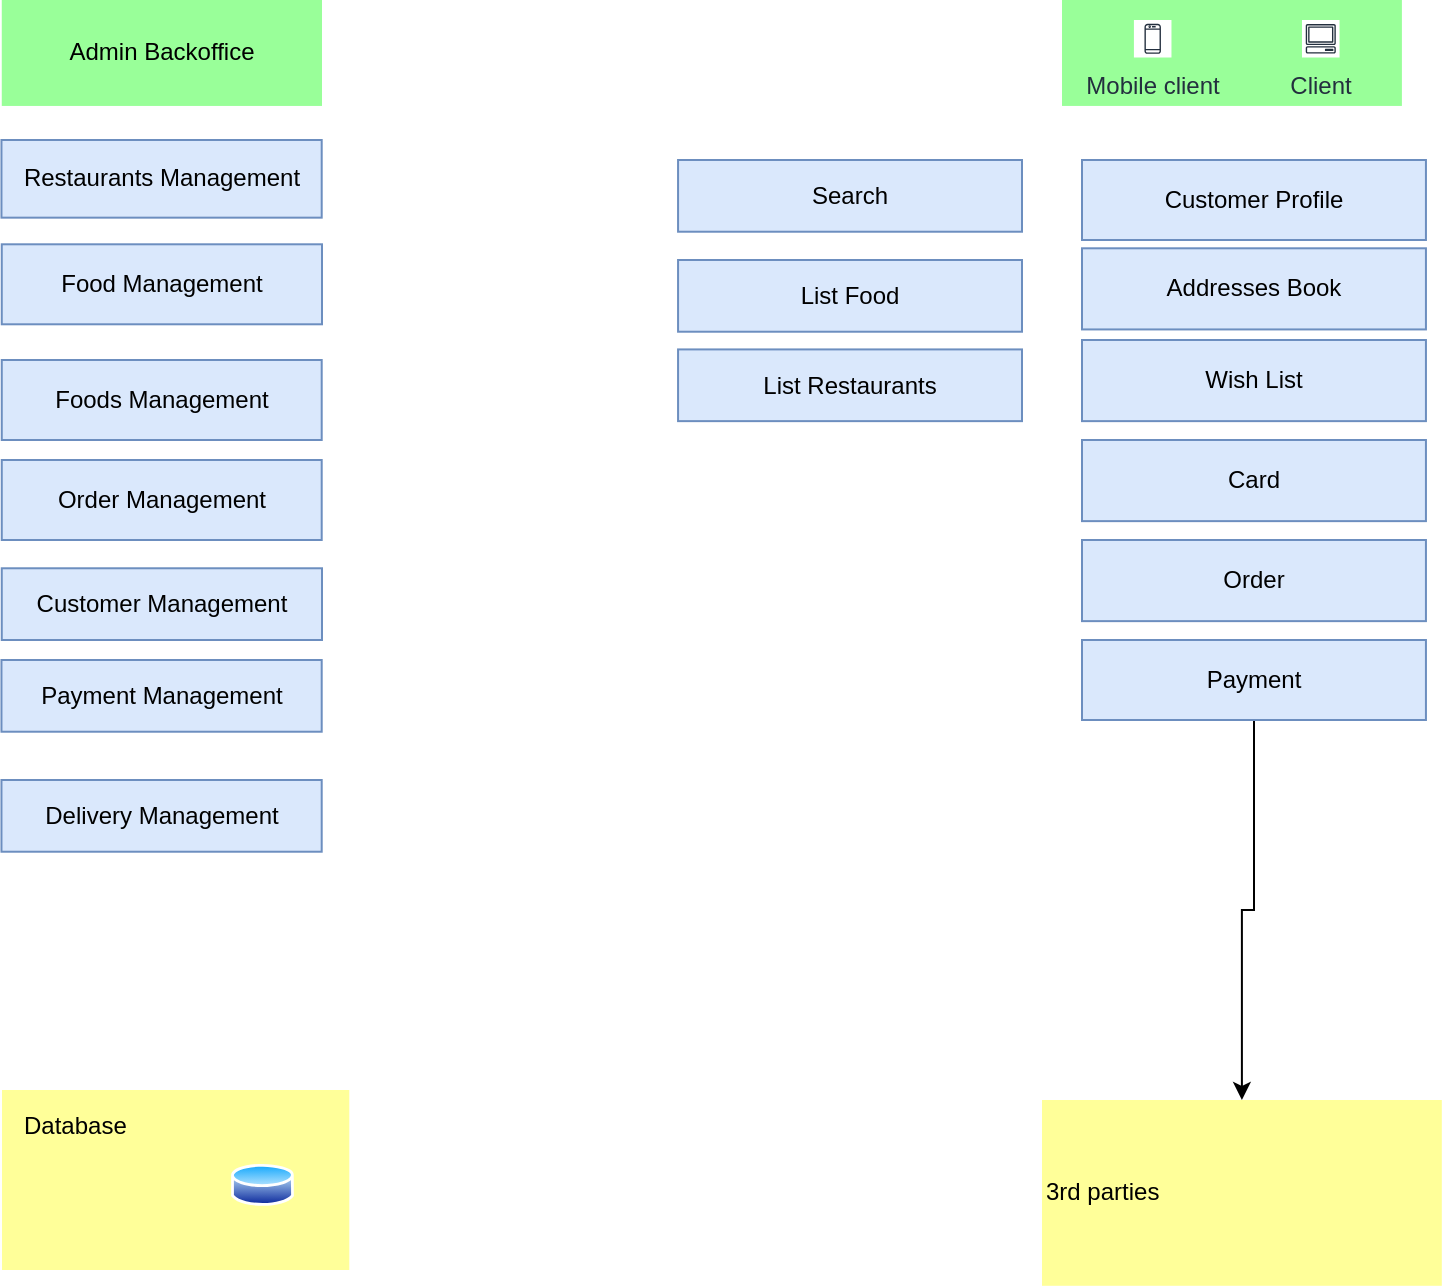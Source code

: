 <mxfile version="13.10.0" type="device"><diagram id="TjKPtBWU3cBZpiBuRK6i" name="Page-1"><mxGraphModel dx="2249" dy="762" grid="1" gridSize="10" guides="1" tooltips="1" connect="1" arrows="1" fold="1" page="1" pageScale="1" pageWidth="827" pageHeight="1169" math="0" shadow="0"><root><mxCell id="0"/><mxCell id="1" parent="0"/><mxCell id="rhUbsBbHjYlvFKtdG_zi-6" value="&lt;font style=&quot;font-size: 12px&quot;&gt;Admin Backoffice&lt;/font&gt;" style="rounded=0;whiteSpace=wrap;html=1;strokeColor=none;fillColor=#99FF99;" vertex="1" parent="1"><mxGeometry x="-720.12" y="40" width="160.12" height="52.97" as="geometry"/></mxCell><mxCell id="rhUbsBbHjYlvFKtdG_zi-11" value="&lt;font style=&quot;font-size: 12px&quot;&gt;Customer Profile&lt;/font&gt;" style="rounded=0;whiteSpace=wrap;html=1;strokeColor=#6c8ebf;fillColor=#dae8fc;" vertex="1" parent="1"><mxGeometry x="-180" y="120" width="171.97" height="40" as="geometry"/></mxCell><mxCell id="rhUbsBbHjYlvFKtdG_zi-18" value="" style="group" vertex="1" connectable="0" parent="1"><mxGeometry x="-692.414" y="162.152" width="29.557" height="7.283" as="geometry"/></mxCell><mxCell id="rhUbsBbHjYlvFKtdG_zi-126" value="&lt;font style=&quot;font-size: 12px&quot;&gt;3rd parties&lt;/font&gt;" style="rounded=0;whiteSpace=wrap;html=1;strokeColor=none;fillColor=#FFFF99;align=left;" vertex="1" parent="1"><mxGeometry x="-200" y="590" width="199.91" height="92.9" as="geometry"/></mxCell><mxCell id="rhUbsBbHjYlvFKtdG_zi-127" value="" style="group" vertex="1" connectable="0" parent="1"><mxGeometry x="-720" y="585" width="173.65" height="90" as="geometry"/></mxCell><mxCell id="rhUbsBbHjYlvFKtdG_zi-2" value="" style="rounded=0;whiteSpace=wrap;html=1;strokeColor=none;fillColor=#FFFF99;" vertex="1" parent="rhUbsBbHjYlvFKtdG_zi-127"><mxGeometry width="173.65" height="90" as="geometry"/></mxCell><mxCell id="rhUbsBbHjYlvFKtdG_zi-120" value="&lt;p style=&quot;line-height: 130% ; font-size: 13px&quot;&gt;&lt;/p&gt;&lt;p style=&quot;font-size: 13px&quot;&gt;&lt;/p&gt;&lt;p&gt;&lt;font style=&quot;font-size: 12px&quot;&gt;Database&lt;/font&gt;&lt;/p&gt;" style="text;html=1;strokeColor=none;fillColor=none;align=left;verticalAlign=middle;whiteSpace=wrap;rounded=0;fontFamily=Helvetica;fontSize=13;fontColor=#000000;spacing=0;labelPosition=center;verticalLabelPosition=middle;" vertex="1" parent="rhUbsBbHjYlvFKtdG_zi-127"><mxGeometry x="11.084" y="4.737" width="44.336" height="23.684" as="geometry"/></mxCell><mxCell id="rhUbsBbHjYlvFKtdG_zi-121" value="" style="aspect=fixed;perimeter=ellipsePerimeter;html=1;align=center;shadow=0;dashed=0;spacingTop=3;image;image=img/lib/active_directory/database.svg;" vertex="1" parent="rhUbsBbHjYlvFKtdG_zi-127"><mxGeometry x="114.535" y="35.811" width="31.429" height="23.258" as="geometry"/></mxCell><mxCell id="rhUbsBbHjYlvFKtdG_zi-130" value="Restaurants Management" style="rounded=0;whiteSpace=wrap;html=1;strokeColor=#6c8ebf;fillColor=#dae8fc;" vertex="1" parent="1"><mxGeometry x="-720.27" y="110" width="160.12" height="38.83" as="geometry"/></mxCell><mxCell id="rhUbsBbHjYlvFKtdG_zi-123" value="" style="rounded=0;whiteSpace=wrap;html=1;strokeColor=none;fillColor=#99FF99;" vertex="1" parent="1"><mxGeometry x="-189.998" y="40" width="169.951" height="52.966" as="geometry"/></mxCell><mxCell id="rhUbsBbHjYlvFKtdG_zi-113" value="Client" style="outlineConnect=0;fontColor=#232F3E;gradientColor=none;strokeColor=#232F3E;fillColor=#ffffff;dashed=0;verticalLabelPosition=bottom;verticalAlign=top;align=center;html=1;fontSize=12;fontStyle=0;aspect=fixed;shape=mxgraph.aws4.resourceIcon;resIcon=mxgraph.aws4.client;" vertex="1" parent="1"><mxGeometry x="-70.004" y="50.003" width="18.776" height="18.776" as="geometry"/></mxCell><mxCell id="rhUbsBbHjYlvFKtdG_zi-114" value="Mobile client" style="outlineConnect=0;fontColor=#232F3E;gradientColor=none;strokeColor=#232F3E;fillColor=#ffffff;dashed=0;verticalLabelPosition=bottom;verticalAlign=top;align=center;html=1;fontSize=12;fontStyle=0;aspect=fixed;shape=mxgraph.aws4.resourceIcon;resIcon=mxgraph.aws4.mobile_client;" vertex="1" parent="1"><mxGeometry x="-154.039" y="50.003" width="18.776" height="18.776" as="geometry"/></mxCell><mxCell id="rhUbsBbHjYlvFKtdG_zi-132" value="Foods Management" style="rounded=0;whiteSpace=wrap;html=1;strokeColor=#6c8ebf;fillColor=#dae8fc;" vertex="1" parent="1"><mxGeometry x="-720.12" y="220" width="159.97" height="40" as="geometry"/></mxCell><mxCell id="rhUbsBbHjYlvFKtdG_zi-133" value="Card" style="rounded=0;whiteSpace=wrap;html=1;strokeColor=#6c8ebf;fillColor=#dae8fc;" vertex="1" parent="1"><mxGeometry x="-180" y="260" width="171.97" height="40.57" as="geometry"/></mxCell><mxCell id="rhUbsBbHjYlvFKtdG_zi-144" value="" style="edgeStyle=orthogonalEdgeStyle;rounded=0;orthogonalLoop=1;jettySize=auto;html=1;" edge="1" parent="1" source="rhUbsBbHjYlvFKtdG_zi-134" target="rhUbsBbHjYlvFKtdG_zi-126"><mxGeometry relative="1" as="geometry"/></mxCell><mxCell id="rhUbsBbHjYlvFKtdG_zi-134" value="Payment" style="rounded=0;whiteSpace=wrap;html=1;strokeColor=#6c8ebf;fillColor=#dae8fc;" vertex="1" parent="1"><mxGeometry x="-180" y="360" width="171.97" height="40" as="geometry"/></mxCell><mxCell id="rhUbsBbHjYlvFKtdG_zi-141" value="Customer Management" style="rounded=0;whiteSpace=wrap;html=1;strokeColor=#6c8ebf;fillColor=#dae8fc;" vertex="1" parent="1"><mxGeometry x="-720.12" y="324.14" width="160.12" height="35.86" as="geometry"/></mxCell><mxCell id="rhUbsBbHjYlvFKtdG_zi-142" value="Order Management" style="rounded=0;whiteSpace=wrap;html=1;strokeColor=#6c8ebf;fillColor=#dae8fc;" vertex="1" parent="1"><mxGeometry x="-720.12" y="270" width="159.97" height="40" as="geometry"/></mxCell><mxCell id="rhUbsBbHjYlvFKtdG_zi-143" value="Food Management" style="rounded=0;whiteSpace=wrap;html=1;strokeColor=#6c8ebf;fillColor=#dae8fc;" vertex="1" parent="1"><mxGeometry x="-720.12" y="162.15" width="160.12" height="40" as="geometry"/></mxCell><mxCell id="rhUbsBbHjYlvFKtdG_zi-145" value="Search" style="rounded=0;whiteSpace=wrap;html=1;strokeColor=#6c8ebf;fillColor=#dae8fc;" vertex="1" parent="1"><mxGeometry x="-381.97" y="120" width="171.97" height="35.86" as="geometry"/></mxCell><mxCell id="rhUbsBbHjYlvFKtdG_zi-146" value="Wish List" style="rounded=0;whiteSpace=wrap;html=1;strokeColor=#6c8ebf;fillColor=#dae8fc;" vertex="1" parent="1"><mxGeometry x="-180" y="210" width="171.97" height="40.57" as="geometry"/></mxCell><mxCell id="rhUbsBbHjYlvFKtdG_zi-147" value="Order" style="rounded=0;whiteSpace=wrap;html=1;strokeColor=#6c8ebf;fillColor=#dae8fc;" vertex="1" parent="1"><mxGeometry x="-180" y="310" width="171.97" height="40.57" as="geometry"/></mxCell><mxCell id="rhUbsBbHjYlvFKtdG_zi-148" value="Addresses Book" style="rounded=0;whiteSpace=wrap;html=1;strokeColor=#6c8ebf;fillColor=#dae8fc;" vertex="1" parent="1"><mxGeometry x="-180" y="164.15" width="171.97" height="40.57" as="geometry"/></mxCell><mxCell id="rhUbsBbHjYlvFKtdG_zi-149" value="List Food" style="rounded=0;whiteSpace=wrap;html=1;strokeColor=#6c8ebf;fillColor=#dae8fc;" vertex="1" parent="1"><mxGeometry x="-381.97" y="170" width="171.97" height="35.86" as="geometry"/></mxCell><mxCell id="rhUbsBbHjYlvFKtdG_zi-150" value="Payment Management" style="rounded=0;whiteSpace=wrap;html=1;strokeColor=#6c8ebf;fillColor=#dae8fc;" vertex="1" parent="1"><mxGeometry x="-720.27" y="370" width="160.12" height="35.86" as="geometry"/></mxCell><mxCell id="rhUbsBbHjYlvFKtdG_zi-151" value="Delivery Management" style="rounded=0;whiteSpace=wrap;html=1;strokeColor=#6c8ebf;fillColor=#dae8fc;" vertex="1" parent="1"><mxGeometry x="-720.27" y="430" width="160.12" height="35.86" as="geometry"/></mxCell><mxCell id="rhUbsBbHjYlvFKtdG_zi-152" value="List Restaurants" style="rounded=0;whiteSpace=wrap;html=1;strokeColor=#6c8ebf;fillColor=#dae8fc;" vertex="1" parent="1"><mxGeometry x="-381.97" y="214.71" width="171.97" height="35.86" as="geometry"/></mxCell></root></mxGraphModel></diagram></mxfile>